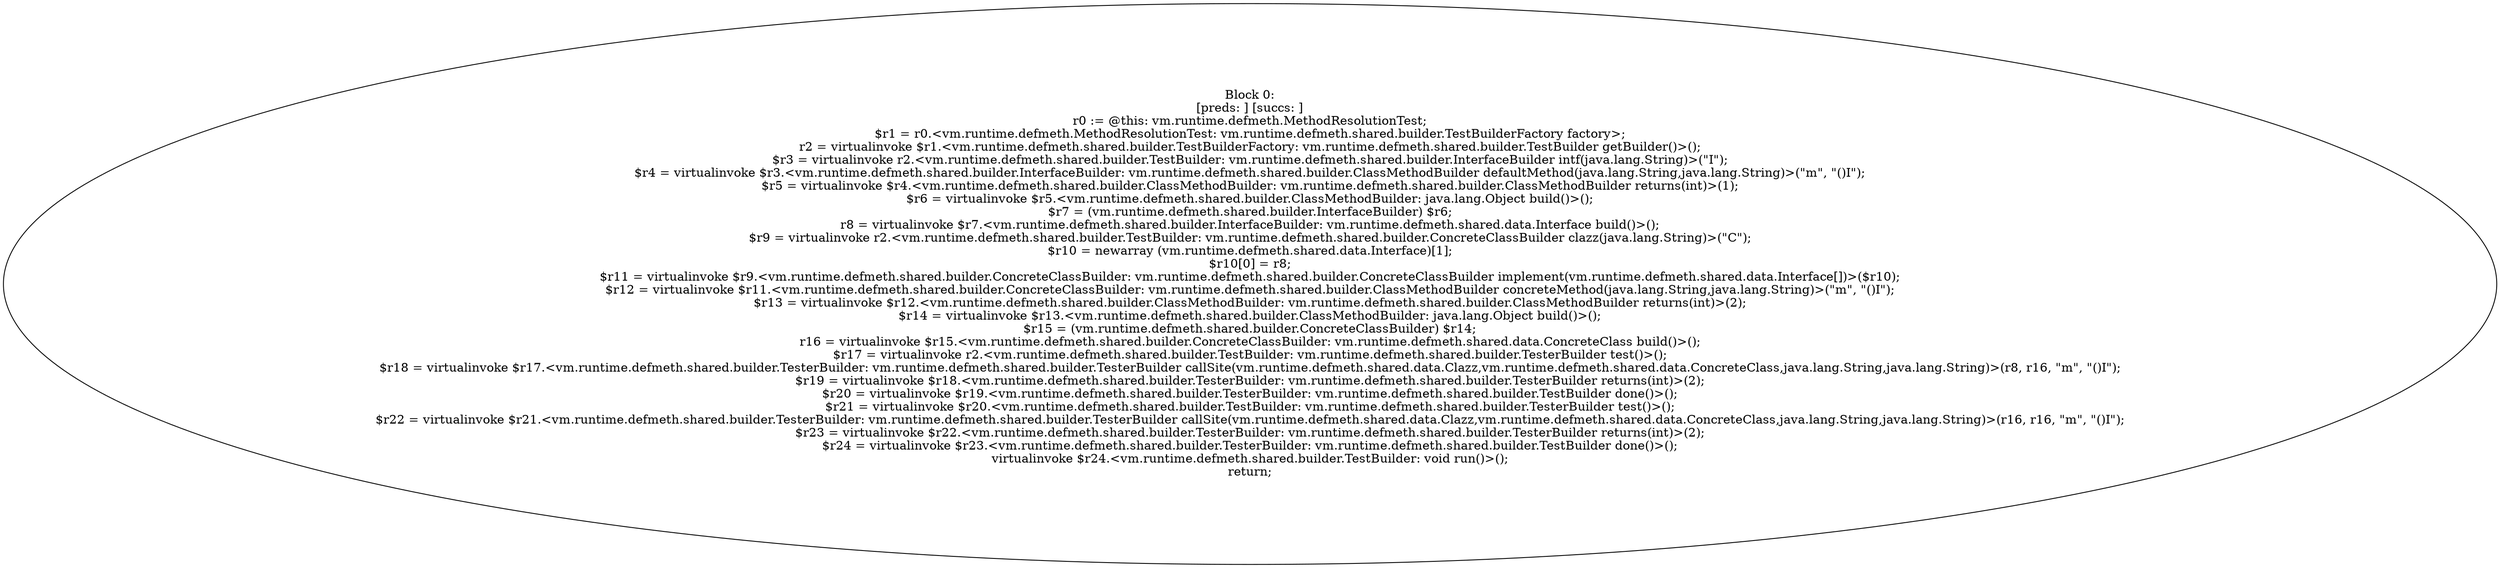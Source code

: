 digraph "unitGraph" {
    "Block 0:
[preds: ] [succs: ]
r0 := @this: vm.runtime.defmeth.MethodResolutionTest;
$r1 = r0.<vm.runtime.defmeth.MethodResolutionTest: vm.runtime.defmeth.shared.builder.TestBuilderFactory factory>;
r2 = virtualinvoke $r1.<vm.runtime.defmeth.shared.builder.TestBuilderFactory: vm.runtime.defmeth.shared.builder.TestBuilder getBuilder()>();
$r3 = virtualinvoke r2.<vm.runtime.defmeth.shared.builder.TestBuilder: vm.runtime.defmeth.shared.builder.InterfaceBuilder intf(java.lang.String)>(\"I\");
$r4 = virtualinvoke $r3.<vm.runtime.defmeth.shared.builder.InterfaceBuilder: vm.runtime.defmeth.shared.builder.ClassMethodBuilder defaultMethod(java.lang.String,java.lang.String)>(\"m\", \"()I\");
$r5 = virtualinvoke $r4.<vm.runtime.defmeth.shared.builder.ClassMethodBuilder: vm.runtime.defmeth.shared.builder.ClassMethodBuilder returns(int)>(1);
$r6 = virtualinvoke $r5.<vm.runtime.defmeth.shared.builder.ClassMethodBuilder: java.lang.Object build()>();
$r7 = (vm.runtime.defmeth.shared.builder.InterfaceBuilder) $r6;
r8 = virtualinvoke $r7.<vm.runtime.defmeth.shared.builder.InterfaceBuilder: vm.runtime.defmeth.shared.data.Interface build()>();
$r9 = virtualinvoke r2.<vm.runtime.defmeth.shared.builder.TestBuilder: vm.runtime.defmeth.shared.builder.ConcreteClassBuilder clazz(java.lang.String)>(\"C\");
$r10 = newarray (vm.runtime.defmeth.shared.data.Interface)[1];
$r10[0] = r8;
$r11 = virtualinvoke $r9.<vm.runtime.defmeth.shared.builder.ConcreteClassBuilder: vm.runtime.defmeth.shared.builder.ConcreteClassBuilder implement(vm.runtime.defmeth.shared.data.Interface[])>($r10);
$r12 = virtualinvoke $r11.<vm.runtime.defmeth.shared.builder.ConcreteClassBuilder: vm.runtime.defmeth.shared.builder.ClassMethodBuilder concreteMethod(java.lang.String,java.lang.String)>(\"m\", \"()I\");
$r13 = virtualinvoke $r12.<vm.runtime.defmeth.shared.builder.ClassMethodBuilder: vm.runtime.defmeth.shared.builder.ClassMethodBuilder returns(int)>(2);
$r14 = virtualinvoke $r13.<vm.runtime.defmeth.shared.builder.ClassMethodBuilder: java.lang.Object build()>();
$r15 = (vm.runtime.defmeth.shared.builder.ConcreteClassBuilder) $r14;
r16 = virtualinvoke $r15.<vm.runtime.defmeth.shared.builder.ConcreteClassBuilder: vm.runtime.defmeth.shared.data.ConcreteClass build()>();
$r17 = virtualinvoke r2.<vm.runtime.defmeth.shared.builder.TestBuilder: vm.runtime.defmeth.shared.builder.TesterBuilder test()>();
$r18 = virtualinvoke $r17.<vm.runtime.defmeth.shared.builder.TesterBuilder: vm.runtime.defmeth.shared.builder.TesterBuilder callSite(vm.runtime.defmeth.shared.data.Clazz,vm.runtime.defmeth.shared.data.ConcreteClass,java.lang.String,java.lang.String)>(r8, r16, \"m\", \"()I\");
$r19 = virtualinvoke $r18.<vm.runtime.defmeth.shared.builder.TesterBuilder: vm.runtime.defmeth.shared.builder.TesterBuilder returns(int)>(2);
$r20 = virtualinvoke $r19.<vm.runtime.defmeth.shared.builder.TesterBuilder: vm.runtime.defmeth.shared.builder.TestBuilder done()>();
$r21 = virtualinvoke $r20.<vm.runtime.defmeth.shared.builder.TestBuilder: vm.runtime.defmeth.shared.builder.TesterBuilder test()>();
$r22 = virtualinvoke $r21.<vm.runtime.defmeth.shared.builder.TesterBuilder: vm.runtime.defmeth.shared.builder.TesterBuilder callSite(vm.runtime.defmeth.shared.data.Clazz,vm.runtime.defmeth.shared.data.ConcreteClass,java.lang.String,java.lang.String)>(r16, r16, \"m\", \"()I\");
$r23 = virtualinvoke $r22.<vm.runtime.defmeth.shared.builder.TesterBuilder: vm.runtime.defmeth.shared.builder.TesterBuilder returns(int)>(2);
$r24 = virtualinvoke $r23.<vm.runtime.defmeth.shared.builder.TesterBuilder: vm.runtime.defmeth.shared.builder.TestBuilder done()>();
virtualinvoke $r24.<vm.runtime.defmeth.shared.builder.TestBuilder: void run()>();
return;
"
}
